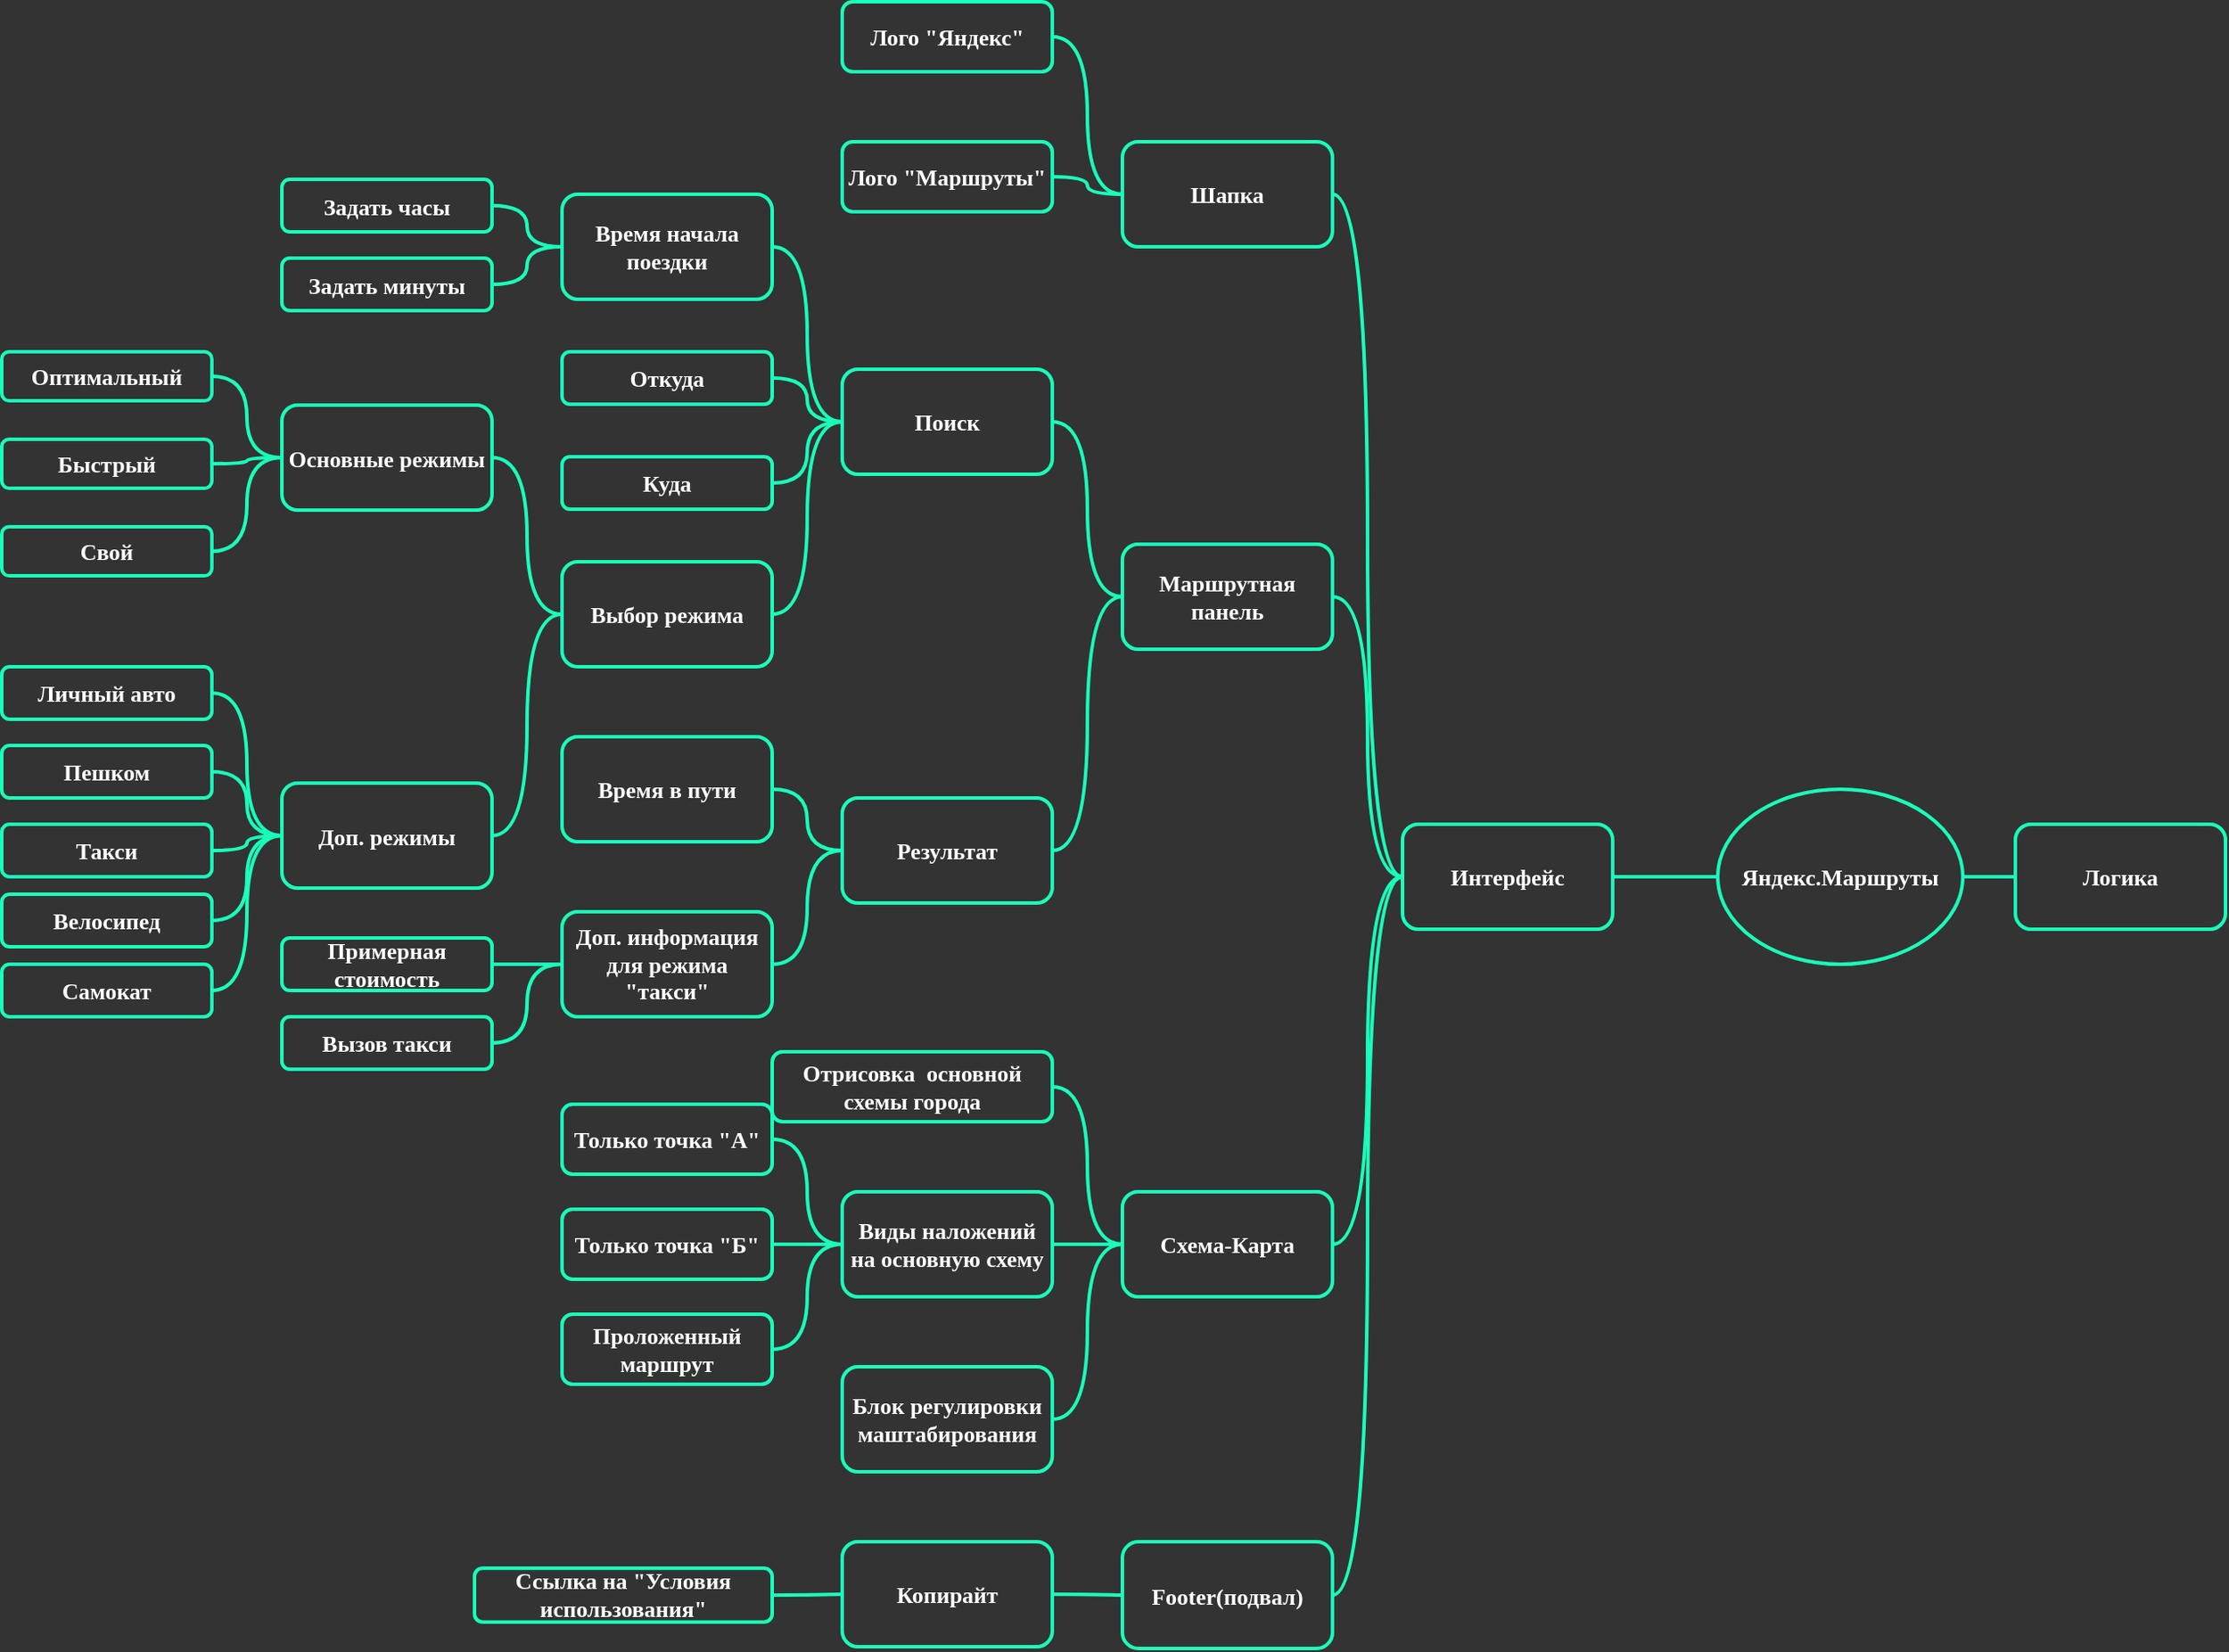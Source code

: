 <mxfile version="12.9.3" type="github"><diagram id="04NFNXWc2lqI_j0TzdUz" name="Страница 1"><mxGraphModel dx="1998" dy="1850" grid="1" gridSize="10" guides="1" tooltips="1" connect="1" arrows="1" fold="1" page="1" pageScale="1" pageWidth="827" pageHeight="1169" background="#333333" math="0" shadow="0"><root><mxCell id="0"/><mxCell id="1" parent="0"/><mxCell id="EEbd4EJKothGvuQdx9ed-5" value="" style="edgeStyle=orthogonalEdgeStyle;rounded=0;orthogonalLoop=1;jettySize=auto;html=1;endArrow=none;endFill=0;strokeWidth=2;fontColor=#FFFFFF;labelBackgroundColor=none;strokeColor=#19FFBA;fontStyle=1;fontFamily=Georgia;fontSize=13;" edge="1" parent="1" source="EEbd4EJKothGvuQdx9ed-1" target="EEbd4EJKothGvuQdx9ed-2"><mxGeometry relative="1" as="geometry"/></mxCell><mxCell id="EEbd4EJKothGvuQdx9ed-6" value="" style="edgeStyle=orthogonalEdgeStyle;rounded=0;orthogonalLoop=1;jettySize=auto;html=1;endArrow=none;endFill=0;strokeWidth=2;fontColor=#FFFFFF;labelBackgroundColor=none;strokeColor=#19FFBA;fontStyle=1;fontFamily=Georgia;fontSize=13;" edge="1" parent="1" source="EEbd4EJKothGvuQdx9ed-1" target="EEbd4EJKothGvuQdx9ed-3"><mxGeometry relative="1" as="geometry"/></mxCell><mxCell id="EEbd4EJKothGvuQdx9ed-1" value="Яндекс.Маршруты" style="ellipse;whiteSpace=wrap;html=1;strokeWidth=2;labelBackgroundColor=none;strokeColor=#19FFBA;fontColor=#FFFFFF;fillColor=none;fontStyle=1;fontFamily=Georgia;fontSize=13;" vertex="1" parent="1"><mxGeometry x="380" y="200" width="140" height="100" as="geometry"/></mxCell><mxCell id="EEbd4EJKothGvuQdx9ed-2" value="Логика" style="rounded=1;whiteSpace=wrap;html=1;strokeWidth=2;labelBackgroundColor=none;strokeColor=#19FFBA;fontColor=#FFFFFF;fillColor=none;fontStyle=1;fontFamily=Georgia;fontSize=13;" vertex="1" parent="1"><mxGeometry x="550" y="220" width="120" height="60" as="geometry"/></mxCell><mxCell id="EEbd4EJKothGvuQdx9ed-31" value="" style="edgeStyle=orthogonalEdgeStyle;rounded=0;orthogonalLoop=1;jettySize=auto;html=1;endArrow=none;endFill=0;curved=1;entryX=1;entryY=0.5;entryDx=0;entryDy=0;strokeWidth=2;fontColor=#FFFFFF;labelBackgroundColor=none;strokeColor=#19FFBA;fontStyle=1;fontFamily=Georgia;fontSize=13;" edge="1" parent="1" source="EEbd4EJKothGvuQdx9ed-3" target="EEbd4EJKothGvuQdx9ed-13"><mxGeometry relative="1" as="geometry"><mxPoint x="134" y="120" as="targetPoint"/></mxGeometry></mxCell><mxCell id="EEbd4EJKothGvuQdx9ed-3" value="Интерфейс" style="rounded=1;whiteSpace=wrap;html=1;strokeWidth=2;labelBackgroundColor=none;strokeColor=#19FFBA;fontColor=#FFFFFF;fillColor=none;fontStyle=1;fontFamily=Georgia;fontSize=13;" vertex="1" parent="1"><mxGeometry x="200" y="220" width="120" height="60" as="geometry"/></mxCell><mxCell id="EEbd4EJKothGvuQdx9ed-99" value="" style="edgeStyle=orthogonalEdgeStyle;curved=1;rounded=0;orthogonalLoop=1;jettySize=auto;html=1;labelBackgroundColor=none;endArrow=none;endFill=0;strokeColor=#19FFBA;strokeWidth=2;fontFamily=Georgia;fontSize=13;fontColor=#FFFFFF;entryX=0;entryY=0.5;entryDx=0;entryDy=0;" edge="1" parent="1" source="EEbd4EJKothGvuQdx9ed-10" target="EEbd4EJKothGvuQdx9ed-3"><mxGeometry relative="1" as="geometry"><mxPoint x="240" y="330" as="targetPoint"/></mxGeometry></mxCell><mxCell id="EEbd4EJKothGvuQdx9ed-153" value="" style="edgeStyle=orthogonalEdgeStyle;curved=1;rounded=0;comic=0;orthogonalLoop=1;jettySize=auto;html=1;labelBackgroundColor=none;endArrow=none;endFill=0;strokeColor=#19FFBA;strokeWidth=2;fontFamily=Georgia;fontSize=13;fontColor=#FFFFFF;entryX=1;entryY=0.5;entryDx=0;entryDy=0;" edge="1" parent="1" source="EEbd4EJKothGvuQdx9ed-10" target="EEbd4EJKothGvuQdx9ed-129"><mxGeometry relative="1" as="geometry"/></mxCell><mxCell id="EEbd4EJKothGvuQdx9ed-154" value="" style="edgeStyle=orthogonalEdgeStyle;curved=1;rounded=0;comic=0;orthogonalLoop=1;jettySize=auto;html=1;labelBackgroundColor=none;endArrow=none;endFill=0;strokeColor=#19FFBA;strokeWidth=2;fontFamily=Georgia;fontSize=13;fontColor=#FFFFFF;" edge="1" parent="1" source="EEbd4EJKothGvuQdx9ed-10" target="EEbd4EJKothGvuQdx9ed-131"><mxGeometry relative="1" as="geometry"/></mxCell><mxCell id="EEbd4EJKothGvuQdx9ed-155" value="" style="edgeStyle=orthogonalEdgeStyle;curved=1;rounded=0;comic=0;orthogonalLoop=1;jettySize=auto;html=1;labelBackgroundColor=none;endArrow=none;endFill=0;strokeColor=#19FFBA;strokeWidth=2;fontFamily=Georgia;fontSize=13;fontColor=#FFFFFF;entryX=1;entryY=0.5;entryDx=0;entryDy=0;" edge="1" parent="1" source="EEbd4EJKothGvuQdx9ed-10" target="EEbd4EJKothGvuQdx9ed-144"><mxGeometry relative="1" as="geometry"/></mxCell><mxCell id="EEbd4EJKothGvuQdx9ed-10" value="Схема-Карта" style="rounded=1;whiteSpace=wrap;html=1;strokeWidth=2;labelBackgroundColor=none;strokeColor=#19FFBA;fontColor=#FFFFFF;fillColor=none;fontStyle=1;fontFamily=Georgia;fontSize=13;" vertex="1" parent="1"><mxGeometry x="40" y="430" width="120" height="60" as="geometry"/></mxCell><mxCell id="EEbd4EJKothGvuQdx9ed-43" value="" style="edgeStyle=orthogonalEdgeStyle;curved=1;rounded=0;orthogonalLoop=1;jettySize=auto;html=1;labelBackgroundColor=none;endArrow=none;endFill=0;strokeColor=#19FFBA;strokeWidth=2;fontFamily=Georgia;fontSize=13;fontColor=#FFFFFF;entryX=1;entryY=0.5;entryDx=0;entryDy=0;" edge="1" parent="1" source="EEbd4EJKothGvuQdx9ed-12" target="EEbd4EJKothGvuQdx9ed-42"><mxGeometry relative="1" as="geometry"/></mxCell><mxCell id="EEbd4EJKothGvuQdx9ed-65" value="" style="edgeStyle=orthogonalEdgeStyle;curved=1;rounded=0;orthogonalLoop=1;jettySize=auto;html=1;labelBackgroundColor=none;endArrow=none;endFill=0;strokeColor=#19FFBA;strokeWidth=2;fontFamily=Georgia;fontSize=13;fontColor=#FFFFFF;entryX=1;entryY=0.5;entryDx=0;entryDy=0;" edge="1" parent="1" source="EEbd4EJKothGvuQdx9ed-42" target="EEbd4EJKothGvuQdx9ed-64"><mxGeometry relative="1" as="geometry"/></mxCell><mxCell id="EEbd4EJKothGvuQdx9ed-67" value="" style="edgeStyle=orthogonalEdgeStyle;curved=1;rounded=0;orthogonalLoop=1;jettySize=auto;html=1;labelBackgroundColor=none;endArrow=none;endFill=0;strokeColor=#19FFBA;strokeWidth=2;fontFamily=Georgia;fontSize=13;fontColor=#FFFFFF;" edge="1" parent="1" source="EEbd4EJKothGvuQdx9ed-42" target="EEbd4EJKothGvuQdx9ed-66"><mxGeometry relative="1" as="geometry"/></mxCell><mxCell id="EEbd4EJKothGvuQdx9ed-42" value="Время начала поездки" style="rounded=1;whiteSpace=wrap;html=1;strokeWidth=2;labelBackgroundColor=none;strokeColor=#19FFBA;fontColor=#FFFFFF;fillColor=none;fontStyle=1;fontFamily=Georgia;fontSize=13;" vertex="1" parent="1"><mxGeometry x="-280" y="-140" width="120" height="60" as="geometry"/></mxCell><mxCell id="EEbd4EJKothGvuQdx9ed-66" value="Задать минуты" style="rounded=1;whiteSpace=wrap;html=1;strokeWidth=2;labelBackgroundColor=none;strokeColor=#19FFBA;fontColor=#FFFFFF;fillColor=none;fontStyle=1;fontFamily=Georgia;fontSize=13;" vertex="1" parent="1"><mxGeometry x="-440" y="-103.5" width="120" height="30" as="geometry"/></mxCell><mxCell id="EEbd4EJKothGvuQdx9ed-64" value="Задать часы" style="rounded=1;whiteSpace=wrap;html=1;strokeWidth=2;labelBackgroundColor=none;strokeColor=#19FFBA;fontColor=#FFFFFF;fillColor=none;fontStyle=1;fontFamily=Georgia;fontSize=13;" vertex="1" parent="1"><mxGeometry x="-440" y="-148.5" width="120" height="30" as="geometry"/></mxCell><mxCell id="EEbd4EJKothGvuQdx9ed-38" value="" style="edgeStyle=orthogonalEdgeStyle;curved=1;rounded=0;orthogonalLoop=1;jettySize=auto;html=1;labelBackgroundColor=none;endArrow=none;endFill=0;strokeColor=#19FFBA;strokeWidth=2;fontFamily=Georgia;fontSize=13;fontColor=#FFFFFF;entryX=1;entryY=0.5;entryDx=0;entryDy=0;" edge="1" parent="1" source="EEbd4EJKothGvuQdx9ed-13" target="EEbd4EJKothGvuQdx9ed-37"><mxGeometry relative="1" as="geometry"/></mxCell><mxCell id="EEbd4EJKothGvuQdx9ed-13" value="Шапка" style="rounded=1;whiteSpace=wrap;html=1;strokeWidth=2;labelBackgroundColor=none;strokeColor=#19FFBA;fontColor=#FFFFFF;fillColor=none;fontStyle=1;fontFamily=Georgia;fontSize=13;" vertex="1" parent="1"><mxGeometry x="40" y="-170" width="120" height="60" as="geometry"/></mxCell><mxCell id="EEbd4EJKothGvuQdx9ed-37" value="Лого &quot;Яндекс&quot;" style="rounded=1;whiteSpace=wrap;html=1;strokeWidth=2;labelBackgroundColor=none;strokeColor=#19FFBA;fontColor=#FFFFFF;fillColor=none;fontStyle=1;fontFamily=Georgia;fontSize=13;" vertex="1" parent="1"><mxGeometry x="-120" y="-250" width="120" height="40" as="geometry"/></mxCell><mxCell id="EEbd4EJKothGvuQdx9ed-14" value="Footer(подвал)" style="rounded=1;whiteSpace=wrap;html=1;strokeWidth=2;labelBackgroundColor=none;strokeColor=#19FFBA;fontColor=#FFFFFF;fillColor=none;fontStyle=1;fontFamily=Georgia;fontSize=13;" vertex="1" parent="1"><mxGeometry x="40" y="630" width="120" height="61" as="geometry"/></mxCell><mxCell id="EEbd4EJKothGvuQdx9ed-162" value="" style="edgeStyle=orthogonalEdgeStyle;curved=1;rounded=0;comic=0;orthogonalLoop=1;jettySize=auto;html=1;labelBackgroundColor=none;endArrow=none;endFill=0;strokeColor=#19FFBA;strokeWidth=2;fontFamily=Georgia;fontSize=13;fontColor=#FFFFFF;" edge="1" parent="1" source="EEbd4EJKothGvuQdx9ed-156" target="EEbd4EJKothGvuQdx9ed-159"><mxGeometry relative="1" as="geometry"/></mxCell><mxCell id="EEbd4EJKothGvuQdx9ed-156" value="Ссылка на &quot;Условия использования&quot;" style="rounded=1;whiteSpace=wrap;html=1;strokeWidth=2;labelBackgroundColor=none;strokeColor=#19FFBA;fontColor=#FFFFFF;fillColor=none;fontStyle=1;fontFamily=Georgia;fontSize=13;" vertex="1" parent="1"><mxGeometry x="-330" y="645.16" width="170" height="30.67" as="geometry"/></mxCell><mxCell id="EEbd4EJKothGvuQdx9ed-32" value="" style="edgeStyle=orthogonalEdgeStyle;rounded=0;orthogonalLoop=1;jettySize=auto;html=1;endArrow=none;endFill=0;curved=1;entryX=1;entryY=0.5;entryDx=0;entryDy=0;strokeWidth=2;fontColor=#FFFFFF;labelBackgroundColor=none;strokeColor=#19FFBA;fontStyle=1;fontFamily=Georgia;fontSize=13;exitX=0;exitY=0.5;exitDx=0;exitDy=0;" edge="1" parent="1" source="EEbd4EJKothGvuQdx9ed-3" target="EEbd4EJKothGvuQdx9ed-14"><mxGeometry relative="1" as="geometry"><mxPoint x="210" y="250" as="sourcePoint"/><mxPoint x="140" y="260" as="targetPoint"/></mxGeometry></mxCell><mxCell id="EEbd4EJKothGvuQdx9ed-41" value="" style="edgeStyle=orthogonalEdgeStyle;curved=1;rounded=0;orthogonalLoop=1;jettySize=auto;html=1;labelBackgroundColor=none;endArrow=none;endFill=0;strokeColor=#19FFBA;strokeWidth=2;fontFamily=Georgia;fontSize=13;fontColor=#FFFFFF;" edge="1" parent="1" source="EEbd4EJKothGvuQdx9ed-39" target="EEbd4EJKothGvuQdx9ed-13"><mxGeometry relative="1" as="geometry"/></mxCell><mxCell id="EEbd4EJKothGvuQdx9ed-39" value="Лого &quot;Маршруты&quot;" style="rounded=1;whiteSpace=wrap;html=1;strokeWidth=2;labelBackgroundColor=none;strokeColor=#19FFBA;fontColor=#FFFFFF;fillColor=none;fontStyle=1;fontFamily=Georgia;fontSize=13;" vertex="1" parent="1"><mxGeometry x="-120" y="-170" width="120" height="40" as="geometry"/></mxCell><mxCell id="EEbd4EJKothGvuQdx9ed-103" value="" style="edgeStyle=orthogonalEdgeStyle;curved=1;rounded=0;orthogonalLoop=1;jettySize=auto;html=1;labelBackgroundColor=none;endArrow=none;endFill=0;strokeColor=#19FFBA;strokeWidth=2;fontFamily=Georgia;fontSize=13;fontColor=#FFFFFF;" edge="1" parent="1" source="EEbd4EJKothGvuQdx9ed-44" target="EEbd4EJKothGvuQdx9ed-12"><mxGeometry relative="1" as="geometry"/></mxCell><mxCell id="EEbd4EJKothGvuQdx9ed-44" value="Откуда" style="rounded=1;whiteSpace=wrap;html=1;strokeWidth=2;labelBackgroundColor=none;strokeColor=#19FFBA;fontColor=#FFFFFF;fillColor=none;fontStyle=1;fontFamily=Georgia;fontSize=13;" vertex="1" parent="1"><mxGeometry x="-280" y="-50" width="120" height="30" as="geometry"/></mxCell><mxCell id="EEbd4EJKothGvuQdx9ed-45" value="Куда" style="rounded=1;whiteSpace=wrap;html=1;strokeWidth=2;labelBackgroundColor=none;strokeColor=#19FFBA;fontColor=#FFFFFF;fillColor=none;fontStyle=1;fontFamily=Georgia;fontSize=13;" vertex="1" parent="1"><mxGeometry x="-280" y="10" width="120" height="30" as="geometry"/></mxCell><mxCell id="EEbd4EJKothGvuQdx9ed-46" value="Выбор режима" style="rounded=1;whiteSpace=wrap;html=1;strokeWidth=2;labelBackgroundColor=none;strokeColor=#19FFBA;fontColor=#FFFFFF;fillColor=none;fontStyle=1;fontFamily=Georgia;fontSize=13;" vertex="1" parent="1"><mxGeometry x="-280" y="70" width="120" height="60" as="geometry"/></mxCell><mxCell id="EEbd4EJKothGvuQdx9ed-102" value="" style="edgeStyle=orthogonalEdgeStyle;curved=1;rounded=0;orthogonalLoop=1;jettySize=auto;html=1;labelBackgroundColor=none;endArrow=none;endFill=0;strokeColor=#19FFBA;strokeWidth=2;fontFamily=Georgia;fontSize=13;fontColor=#FFFFFF;entryX=0;entryY=0.5;entryDx=0;entryDy=0;" edge="1" parent="1" source="EEbd4EJKothGvuQdx9ed-82" target="EEbd4EJKothGvuQdx9ed-46"><mxGeometry relative="1" as="geometry"/></mxCell><mxCell id="EEbd4EJKothGvuQdx9ed-82" value="Основные режимы" style="rounded=1;whiteSpace=wrap;html=1;strokeWidth=2;labelBackgroundColor=none;strokeColor=#19FFBA;fontColor=#FFFFFF;fillColor=none;fontStyle=1;fontFamily=Georgia;fontSize=13;" vertex="1" parent="1"><mxGeometry x="-440" y="-19.5" width="120" height="60" as="geometry"/></mxCell><mxCell id="EEbd4EJKothGvuQdx9ed-68" value="Оптимальный" style="rounded=1;whiteSpace=wrap;html=1;strokeWidth=2;labelBackgroundColor=none;strokeColor=#19FFBA;fontColor=#FFFFFF;fillColor=none;fontStyle=1;fontFamily=Georgia;fontSize=13;" vertex="1" parent="1"><mxGeometry x="-600" y="-50" width="120" height="28" as="geometry"/></mxCell><mxCell id="EEbd4EJKothGvuQdx9ed-61" value="" style="edgeStyle=orthogonalEdgeStyle;curved=1;rounded=0;orthogonalLoop=1;jettySize=auto;html=1;labelBackgroundColor=none;endArrow=none;endFill=0;strokeColor=#19FFBA;strokeWidth=2;fontFamily=Georgia;fontSize=13;fontColor=#FFFFFF;entryX=0;entryY=0.5;entryDx=0;entryDy=0;" edge="1" parent="1" source="EEbd4EJKothGvuQdx9ed-12" target="EEbd4EJKothGvuQdx9ed-57"><mxGeometry relative="1" as="geometry"><mxPoint x="10" y="-10" as="targetPoint"/></mxGeometry></mxCell><mxCell id="EEbd4EJKothGvuQdx9ed-12" value="Поиск" style="rounded=1;whiteSpace=wrap;html=1;strokeWidth=2;labelBackgroundColor=none;strokeColor=#19FFBA;fontColor=#FFFFFF;fillColor=none;fontStyle=1;fontFamily=Georgia;fontSize=13;" vertex="1" parent="1"><mxGeometry x="-120" y="-40" width="120" height="60" as="geometry"/></mxCell><mxCell id="EEbd4EJKothGvuQdx9ed-53" value="" style="edgeStyle=orthogonalEdgeStyle;curved=1;rounded=0;orthogonalLoop=1;jettySize=auto;html=1;labelBackgroundColor=none;endArrow=none;endFill=0;strokeColor=#19FFBA;strokeWidth=2;fontFamily=Georgia;fontSize=13;fontColor=#FFFFFF;entryX=1;entryY=0.5;entryDx=0;entryDy=0;exitX=0;exitY=0.5;exitDx=0;exitDy=0;" edge="1" parent="1" source="EEbd4EJKothGvuQdx9ed-12" target="EEbd4EJKothGvuQdx9ed-45"><mxGeometry relative="1" as="geometry"><mxPoint x="-200" as="sourcePoint"/><mxPoint x="-270" y="-30" as="targetPoint"/></mxGeometry></mxCell><mxCell id="EEbd4EJKothGvuQdx9ed-54" value="" style="edgeStyle=orthogonalEdgeStyle;curved=1;rounded=0;orthogonalLoop=1;jettySize=auto;html=1;labelBackgroundColor=none;endArrow=none;endFill=0;strokeColor=#19FFBA;strokeWidth=2;fontFamily=Georgia;fontSize=13;fontColor=#FFFFFF;entryX=1;entryY=0.5;entryDx=0;entryDy=0;exitX=0;exitY=0.5;exitDx=0;exitDy=0;" edge="1" parent="1" source="EEbd4EJKothGvuQdx9ed-12" target="EEbd4EJKothGvuQdx9ed-46"><mxGeometry relative="1" as="geometry"><mxPoint x="-180" y="10" as="sourcePoint"/><mxPoint x="-260" y="-20" as="targetPoint"/></mxGeometry></mxCell><mxCell id="EEbd4EJKothGvuQdx9ed-101" value="" style="edgeStyle=orthogonalEdgeStyle;curved=1;rounded=0;orthogonalLoop=1;jettySize=auto;html=1;labelBackgroundColor=none;endArrow=none;endFill=0;strokeColor=#19FFBA;strokeWidth=2;fontFamily=Georgia;fontSize=13;fontColor=#FFFFFF;entryX=0;entryY=0.5;entryDx=0;entryDy=0;" edge="1" parent="1" source="EEbd4EJKothGvuQdx9ed-57" target="EEbd4EJKothGvuQdx9ed-3"><mxGeometry relative="1" as="geometry"><mxPoint x="240" y="90.0" as="targetPoint"/></mxGeometry></mxCell><mxCell id="EEbd4EJKothGvuQdx9ed-57" value="Маршрутная панель" style="rounded=1;whiteSpace=wrap;html=1;strokeWidth=2;labelBackgroundColor=none;strokeColor=#19FFBA;fontColor=#FFFFFF;fillColor=none;fontStyle=1;fontFamily=Georgia;fontSize=13;" vertex="1" parent="1"><mxGeometry x="40" y="60" width="120" height="60" as="geometry"/></mxCell><mxCell id="EEbd4EJKothGvuQdx9ed-63" value="" style="edgeStyle=orthogonalEdgeStyle;curved=1;rounded=0;orthogonalLoop=1;jettySize=auto;html=1;labelBackgroundColor=none;endArrow=none;endFill=0;strokeColor=#19FFBA;strokeWidth=2;fontFamily=Georgia;fontSize=13;fontColor=#FFFFFF;entryX=0;entryY=0.5;entryDx=0;entryDy=0;" edge="1" parent="1" source="EEbd4EJKothGvuQdx9ed-59" target="EEbd4EJKothGvuQdx9ed-57"><mxGeometry relative="1" as="geometry"><mxPoint x="10" y="190" as="targetPoint"/></mxGeometry></mxCell><mxCell id="EEbd4EJKothGvuQdx9ed-59" value="Результат" style="rounded=1;whiteSpace=wrap;html=1;strokeWidth=2;labelBackgroundColor=none;strokeColor=#19FFBA;fontColor=#FFFFFF;fillColor=none;fontStyle=1;fontFamily=Georgia;fontSize=13;" vertex="1" parent="1"><mxGeometry x="-120" y="205" width="120" height="60" as="geometry"/></mxCell><mxCell id="EEbd4EJKothGvuQdx9ed-120" value="" style="edgeStyle=orthogonalEdgeStyle;curved=1;rounded=0;orthogonalLoop=1;jettySize=auto;html=1;labelBackgroundColor=none;endArrow=none;endFill=0;strokeColor=#19FFBA;strokeWidth=2;fontFamily=Georgia;fontSize=13;fontColor=#FFFFFF;entryX=0;entryY=0.5;entryDx=0;entryDy=0;" edge="1" parent="1" source="EEbd4EJKothGvuQdx9ed-106" target="EEbd4EJKothGvuQdx9ed-59"><mxGeometry relative="1" as="geometry"><mxPoint x="-80" y="185.0" as="targetPoint"/></mxGeometry></mxCell><mxCell id="EEbd4EJKothGvuQdx9ed-106" value="Время в пути" style="rounded=1;whiteSpace=wrap;html=1;strokeWidth=2;labelBackgroundColor=none;strokeColor=#19FFBA;fontColor=#FFFFFF;fillColor=none;fontStyle=1;fontFamily=Georgia;fontSize=13;" vertex="1" parent="1"><mxGeometry x="-280" y="170" width="120" height="60" as="geometry"/></mxCell><mxCell id="EEbd4EJKothGvuQdx9ed-86" value="" style="edgeStyle=orthogonalEdgeStyle;curved=1;rounded=0;orthogonalLoop=1;jettySize=auto;html=1;labelBackgroundColor=none;endArrow=none;endFill=0;strokeColor=#19FFBA;strokeWidth=2;fontFamily=Georgia;fontSize=13;fontColor=#FFFFFF;" edge="1" parent="1" source="EEbd4EJKothGvuQdx9ed-70" target="EEbd4EJKothGvuQdx9ed-82"><mxGeometry relative="1" as="geometry"/></mxCell><mxCell id="EEbd4EJKothGvuQdx9ed-70" value="Быстрый" style="rounded=1;whiteSpace=wrap;html=1;strokeWidth=2;labelBackgroundColor=none;strokeColor=#19FFBA;fontColor=#FFFFFF;fillColor=none;fontStyle=1;fontFamily=Georgia;fontSize=13;" vertex="1" parent="1"><mxGeometry x="-600" width="120" height="28" as="geometry"/></mxCell><mxCell id="EEbd4EJKothGvuQdx9ed-72" value="Свой" style="rounded=1;whiteSpace=wrap;html=1;strokeWidth=2;labelBackgroundColor=none;strokeColor=#19FFBA;fontColor=#FFFFFF;fillColor=none;fontStyle=1;fontFamily=Georgia;fontSize=13;" vertex="1" parent="1"><mxGeometry x="-600" y="50" width="120" height="28" as="geometry"/></mxCell><mxCell id="EEbd4EJKothGvuQdx9ed-73" value="Личный авто" style="rounded=1;whiteSpace=wrap;html=1;strokeWidth=2;labelBackgroundColor=none;strokeColor=#19FFBA;fontColor=#FFFFFF;fillColor=none;fontStyle=1;fontFamily=Georgia;fontSize=13;" vertex="1" parent="1"><mxGeometry x="-600" y="130" width="120" height="30" as="geometry"/></mxCell><mxCell id="EEbd4EJKothGvuQdx9ed-84" value="Доп. режимы" style="rounded=1;whiteSpace=wrap;html=1;strokeWidth=2;labelBackgroundColor=none;strokeColor=#19FFBA;fontColor=#FFFFFF;fillColor=none;fontStyle=1;fontFamily=Georgia;fontSize=13;" vertex="1" parent="1"><mxGeometry x="-440" y="196.5" width="120" height="60" as="geometry"/></mxCell><mxCell id="EEbd4EJKothGvuQdx9ed-85" value="" style="edgeStyle=orthogonalEdgeStyle;curved=1;rounded=0;orthogonalLoop=1;jettySize=auto;html=1;labelBackgroundColor=none;endArrow=none;endFill=0;strokeColor=#19FFBA;strokeWidth=2;fontFamily=Georgia;fontSize=13;fontColor=#FFFFFF;entryX=1;entryY=0.5;entryDx=0;entryDy=0;exitX=0;exitY=0.5;exitDx=0;exitDy=0;" edge="1" parent="1" source="EEbd4EJKothGvuQdx9ed-46" target="EEbd4EJKothGvuQdx9ed-84"><mxGeometry relative="1" as="geometry"><mxPoint x="-390" y="100.0" as="sourcePoint"/><mxPoint x="-470" y="148" as="targetPoint"/></mxGeometry></mxCell><mxCell id="EEbd4EJKothGvuQdx9ed-87" value="" style="edgeStyle=orthogonalEdgeStyle;curved=1;rounded=0;orthogonalLoop=1;jettySize=auto;html=1;labelBackgroundColor=none;endArrow=none;endFill=0;strokeColor=#19FFBA;strokeWidth=2;fontFamily=Georgia;fontSize=13;fontColor=#FFFFFF;exitX=1;exitY=0.5;exitDx=0;exitDy=0;entryX=0;entryY=0.5;entryDx=0;entryDy=0;" edge="1" parent="1" source="EEbd4EJKothGvuQdx9ed-68" target="EEbd4EJKothGvuQdx9ed-82"><mxGeometry relative="1" as="geometry"><mxPoint x="-650" y="14" as="sourcePoint"/><mxPoint x="-590" y="14" as="targetPoint"/></mxGeometry></mxCell><mxCell id="EEbd4EJKothGvuQdx9ed-88" value="" style="edgeStyle=orthogonalEdgeStyle;curved=1;rounded=0;orthogonalLoop=1;jettySize=auto;html=1;labelBackgroundColor=none;endArrow=none;endFill=0;strokeColor=#19FFBA;strokeWidth=2;fontFamily=Georgia;fontSize=13;fontColor=#FFFFFF;exitX=1;exitY=0.5;exitDx=0;exitDy=0;entryX=0;entryY=0.5;entryDx=0;entryDy=0;" edge="1" parent="1" source="EEbd4EJKothGvuQdx9ed-72" target="EEbd4EJKothGvuQdx9ed-82"><mxGeometry relative="1" as="geometry"><mxPoint x="-640" y="24" as="sourcePoint"/><mxPoint x="-580" y="24" as="targetPoint"/></mxGeometry></mxCell><mxCell id="EEbd4EJKothGvuQdx9ed-93" value="" style="edgeStyle=orthogonalEdgeStyle;curved=1;rounded=0;orthogonalLoop=1;jettySize=auto;html=1;labelBackgroundColor=none;endArrow=none;endFill=0;strokeColor=#19FFBA;strokeWidth=2;fontFamily=Georgia;fontSize=13;fontColor=#FFFFFF;" edge="1" parent="1" source="EEbd4EJKothGvuQdx9ed-89" target="EEbd4EJKothGvuQdx9ed-84"><mxGeometry relative="1" as="geometry"/></mxCell><mxCell id="EEbd4EJKothGvuQdx9ed-89" value="Пешком" style="rounded=1;whiteSpace=wrap;html=1;strokeWidth=2;labelBackgroundColor=none;strokeColor=#19FFBA;fontColor=#FFFFFF;fillColor=none;fontStyle=1;fontFamily=Georgia;fontSize=13;" vertex="1" parent="1"><mxGeometry x="-600" y="175" width="120" height="30" as="geometry"/></mxCell><mxCell id="EEbd4EJKothGvuQdx9ed-90" value="Такси" style="rounded=1;whiteSpace=wrap;html=1;strokeWidth=2;labelBackgroundColor=none;strokeColor=#19FFBA;fontColor=#FFFFFF;fillColor=none;fontStyle=1;fontFamily=Georgia;fontSize=13;" vertex="1" parent="1"><mxGeometry x="-600" y="220" width="120" height="30" as="geometry"/></mxCell><mxCell id="EEbd4EJKothGvuQdx9ed-91" value="Велосипед" style="rounded=1;whiteSpace=wrap;html=1;strokeWidth=2;labelBackgroundColor=none;strokeColor=#19FFBA;fontColor=#FFFFFF;fillColor=none;fontStyle=1;fontFamily=Georgia;fontSize=13;" vertex="1" parent="1"><mxGeometry x="-600" y="260" width="120" height="30" as="geometry"/></mxCell><mxCell id="EEbd4EJKothGvuQdx9ed-92" value="Самокат" style="rounded=1;whiteSpace=wrap;html=1;strokeWidth=2;labelBackgroundColor=none;strokeColor=#19FFBA;fontColor=#FFFFFF;fillColor=none;fontStyle=1;fontFamily=Georgia;fontSize=13;" vertex="1" parent="1"><mxGeometry x="-600" y="300" width="120" height="30" as="geometry"/></mxCell><mxCell id="EEbd4EJKothGvuQdx9ed-94" value="" style="edgeStyle=orthogonalEdgeStyle;curved=1;rounded=0;orthogonalLoop=1;jettySize=auto;html=1;labelBackgroundColor=none;endArrow=none;endFill=0;strokeColor=#19FFBA;strokeWidth=2;fontFamily=Georgia;fontSize=13;fontColor=#FFFFFF;exitX=1;exitY=0.5;exitDx=0;exitDy=0;entryX=0;entryY=0.5;entryDx=0;entryDy=0;" edge="1" parent="1" source="EEbd4EJKothGvuQdx9ed-73" target="EEbd4EJKothGvuQdx9ed-84"><mxGeometry relative="1" as="geometry"><mxPoint x="-650" y="190" as="sourcePoint"/><mxPoint x="-590" y="190" as="targetPoint"/></mxGeometry></mxCell><mxCell id="EEbd4EJKothGvuQdx9ed-95" value="" style="edgeStyle=orthogonalEdgeStyle;curved=1;rounded=0;orthogonalLoop=1;jettySize=auto;html=1;labelBackgroundColor=none;endArrow=none;endFill=0;strokeColor=#19FFBA;strokeWidth=2;fontFamily=Georgia;fontSize=13;fontColor=#FFFFFF;exitX=1;exitY=0.5;exitDx=0;exitDy=0;entryX=0;entryY=0.5;entryDx=0;entryDy=0;" edge="1" parent="1" source="EEbd4EJKothGvuQdx9ed-90" target="EEbd4EJKothGvuQdx9ed-84"><mxGeometry relative="1" as="geometry"><mxPoint x="-640" y="200" as="sourcePoint"/><mxPoint x="-580" y="200" as="targetPoint"/></mxGeometry></mxCell><mxCell id="EEbd4EJKothGvuQdx9ed-96" value="" style="edgeStyle=orthogonalEdgeStyle;curved=1;rounded=0;orthogonalLoop=1;jettySize=auto;html=1;labelBackgroundColor=none;endArrow=none;endFill=0;strokeColor=#19FFBA;strokeWidth=2;fontFamily=Georgia;fontSize=13;fontColor=#FFFFFF;exitX=1;exitY=0.5;exitDx=0;exitDy=0;entryX=0;entryY=0.5;entryDx=0;entryDy=0;" edge="1" parent="1" source="EEbd4EJKothGvuQdx9ed-91" target="EEbd4EJKothGvuQdx9ed-84"><mxGeometry relative="1" as="geometry"><mxPoint x="-630" y="210" as="sourcePoint"/><mxPoint x="-570" y="210" as="targetPoint"/></mxGeometry></mxCell><mxCell id="EEbd4EJKothGvuQdx9ed-97" value="" style="edgeStyle=orthogonalEdgeStyle;curved=1;rounded=0;orthogonalLoop=1;jettySize=auto;html=1;labelBackgroundColor=none;endArrow=none;endFill=0;strokeColor=#19FFBA;strokeWidth=2;fontFamily=Georgia;fontSize=13;fontColor=#FFFFFF;exitX=1;exitY=0.5;exitDx=0;exitDy=0;entryX=0;entryY=0.5;entryDx=0;entryDy=0;" edge="1" parent="1" source="EEbd4EJKothGvuQdx9ed-92" target="EEbd4EJKothGvuQdx9ed-84"><mxGeometry relative="1" as="geometry"><mxPoint x="-620" y="220" as="sourcePoint"/><mxPoint x="-560" y="220" as="targetPoint"/></mxGeometry></mxCell><mxCell id="EEbd4EJKothGvuQdx9ed-122" value="" style="edgeStyle=orthogonalEdgeStyle;curved=1;rounded=0;orthogonalLoop=1;jettySize=auto;html=1;labelBackgroundColor=none;endArrow=none;endFill=0;strokeColor=#19FFBA;strokeWidth=2;fontFamily=Georgia;fontSize=13;fontColor=#FFFFFF;entryX=0;entryY=0.5;entryDx=0;entryDy=0;" edge="1" parent="1" source="EEbd4EJKothGvuQdx9ed-109" target="EEbd4EJKothGvuQdx9ed-59"><mxGeometry relative="1" as="geometry"><mxPoint x="-80" y="285" as="targetPoint"/></mxGeometry></mxCell><mxCell id="EEbd4EJKothGvuQdx9ed-124" value="" style="edgeStyle=orthogonalEdgeStyle;curved=1;rounded=0;orthogonalLoop=1;jettySize=auto;html=1;labelBackgroundColor=none;endArrow=none;endFill=0;strokeColor=#19FFBA;strokeWidth=2;fontFamily=Georgia;fontSize=13;fontColor=#FFFFFF;" edge="1" parent="1" source="EEbd4EJKothGvuQdx9ed-109" target="EEbd4EJKothGvuQdx9ed-123"><mxGeometry relative="1" as="geometry"/></mxCell><mxCell id="EEbd4EJKothGvuQdx9ed-109" value="Доп. информация для режима &quot;такси&quot;" style="rounded=1;whiteSpace=wrap;html=1;strokeWidth=2;labelBackgroundColor=none;strokeColor=#19FFBA;fontColor=#FFFFFF;fillColor=none;fontStyle=1;fontFamily=Georgia;fontSize=13;" vertex="1" parent="1"><mxGeometry x="-280" y="270" width="120" height="60" as="geometry"/></mxCell><mxCell id="EEbd4EJKothGvuQdx9ed-123" value="Примерная стоимость" style="rounded=1;whiteSpace=wrap;html=1;strokeWidth=2;labelBackgroundColor=none;strokeColor=#19FFBA;fontColor=#FFFFFF;fillColor=none;fontStyle=1;fontFamily=Georgia;fontSize=13;" vertex="1" parent="1"><mxGeometry x="-440" y="285" width="120" height="30" as="geometry"/></mxCell><mxCell id="EEbd4EJKothGvuQdx9ed-127" value="" style="edgeStyle=orthogonalEdgeStyle;curved=1;rounded=0;orthogonalLoop=1;jettySize=auto;html=1;labelBackgroundColor=none;endArrow=none;endFill=0;strokeColor=#19FFBA;strokeWidth=2;fontFamily=Georgia;fontSize=13;fontColor=#FFFFFF;entryX=0;entryY=0.5;entryDx=0;entryDy=0;" edge="1" parent="1" source="EEbd4EJKothGvuQdx9ed-125" target="EEbd4EJKothGvuQdx9ed-109"><mxGeometry relative="1" as="geometry"><mxPoint x="-240" y="345" as="targetPoint"/></mxGeometry></mxCell><mxCell id="EEbd4EJKothGvuQdx9ed-125" value="Вызов такси" style="rounded=1;whiteSpace=wrap;html=1;strokeWidth=2;labelBackgroundColor=none;strokeColor=#19FFBA;fontColor=#FFFFFF;fillColor=none;fontStyle=1;fontFamily=Georgia;fontSize=13;" vertex="1" parent="1"><mxGeometry x="-440" y="330" width="120" height="30" as="geometry"/></mxCell><mxCell id="EEbd4EJKothGvuQdx9ed-129" value="Отрисовка&amp;nbsp; основной схемы города" style="rounded=1;whiteSpace=wrap;html=1;strokeWidth=2;labelBackgroundColor=none;strokeColor=#19FFBA;fontColor=#FFFFFF;fillColor=none;fontStyle=1;fontFamily=Georgia;fontSize=13;" vertex="1" parent="1"><mxGeometry x="-160" y="350" width="160" height="40" as="geometry"/></mxCell><mxCell id="EEbd4EJKothGvuQdx9ed-149" value="" style="edgeStyle=orthogonalEdgeStyle;curved=1;rounded=0;orthogonalLoop=1;jettySize=auto;html=1;labelBackgroundColor=none;endArrow=none;endFill=0;strokeColor=#19FFBA;strokeWidth=2;fontFamily=Georgia;fontSize=13;fontColor=#FFFFFF;entryX=1;entryY=0.5;entryDx=0;entryDy=0;comic=1;" edge="1" parent="1" source="EEbd4EJKothGvuQdx9ed-131" target="EEbd4EJKothGvuQdx9ed-145"><mxGeometry relative="1" as="geometry"/></mxCell><mxCell id="EEbd4EJKothGvuQdx9ed-150" value="" style="edgeStyle=orthogonalEdgeStyle;curved=1;rounded=0;orthogonalLoop=1;jettySize=auto;html=1;labelBackgroundColor=none;endArrow=none;endFill=0;strokeColor=#19FFBA;strokeWidth=2;fontFamily=Georgia;fontSize=13;fontColor=#FFFFFF;comic=1;" edge="1" parent="1" source="EEbd4EJKothGvuQdx9ed-131" target="EEbd4EJKothGvuQdx9ed-147"><mxGeometry relative="1" as="geometry"/></mxCell><mxCell id="EEbd4EJKothGvuQdx9ed-131" value="Виды наложений на основную схему" style="rounded=1;whiteSpace=wrap;html=1;strokeWidth=2;labelBackgroundColor=none;strokeColor=#19FFBA;fontColor=#FFFFFF;fillColor=none;fontStyle=1;fontFamily=Georgia;fontSize=13;" vertex="1" parent="1"><mxGeometry x="-120" y="430" width="120" height="60" as="geometry"/></mxCell><mxCell id="EEbd4EJKothGvuQdx9ed-145" value="Только точка &quot;А&quot;" style="rounded=1;whiteSpace=wrap;html=1;strokeWidth=2;labelBackgroundColor=none;strokeColor=#19FFBA;fontColor=#FFFFFF;fillColor=none;fontStyle=1;fontFamily=Georgia;fontSize=13;" vertex="1" parent="1"><mxGeometry x="-280" y="380" width="120" height="40" as="geometry"/></mxCell><mxCell id="EEbd4EJKothGvuQdx9ed-144" value="Блок регулировки маштабирования" style="rounded=1;whiteSpace=wrap;html=1;strokeWidth=2;labelBackgroundColor=none;strokeColor=#19FFBA;fontColor=#FFFFFF;fillColor=none;fontStyle=1;fontFamily=Georgia;fontSize=13;" vertex="1" parent="1"><mxGeometry x="-120" y="530" width="120" height="60" as="geometry"/></mxCell><mxCell id="EEbd4EJKothGvuQdx9ed-147" value="Только точка &quot;Б&quot;" style="rounded=1;whiteSpace=wrap;html=1;strokeWidth=2;labelBackgroundColor=none;strokeColor=#19FFBA;fontColor=#FFFFFF;fillColor=none;fontStyle=1;fontFamily=Georgia;fontSize=13;" vertex="1" parent="1"><mxGeometry x="-280" y="440" width="120" height="40" as="geometry"/></mxCell><mxCell id="EEbd4EJKothGvuQdx9ed-152" value="" style="edgeStyle=orthogonalEdgeStyle;curved=1;rounded=0;orthogonalLoop=1;jettySize=auto;html=1;labelBackgroundColor=none;endArrow=none;endFill=0;strokeColor=#19FFBA;strokeWidth=2;fontFamily=Georgia;fontSize=13;fontColor=#FFFFFF;entryX=0;entryY=0.5;entryDx=0;entryDy=0;comic=1;" edge="1" parent="1" source="EEbd4EJKothGvuQdx9ed-148" target="EEbd4EJKothGvuQdx9ed-131"><mxGeometry relative="1" as="geometry"><mxPoint x="-80" y="520" as="targetPoint"/></mxGeometry></mxCell><mxCell id="EEbd4EJKothGvuQdx9ed-148" value="Проложенный маршрут" style="rounded=1;whiteSpace=wrap;html=1;strokeWidth=2;labelBackgroundColor=none;strokeColor=#19FFBA;fontColor=#FFFFFF;fillColor=none;fontStyle=1;fontFamily=Georgia;fontSize=13;" vertex="1" parent="1"><mxGeometry x="-280" y="500" width="120" height="40" as="geometry"/></mxCell><mxCell id="EEbd4EJKothGvuQdx9ed-161" value="" style="edgeStyle=orthogonalEdgeStyle;curved=1;rounded=0;comic=0;orthogonalLoop=1;jettySize=auto;html=1;labelBackgroundColor=none;endArrow=none;endFill=0;strokeColor=#19FFBA;strokeWidth=2;fontFamily=Georgia;fontSize=13;fontColor=#FFFFFF;entryX=0;entryY=0.5;entryDx=0;entryDy=0;" edge="1" parent="1" source="EEbd4EJKothGvuQdx9ed-159" target="EEbd4EJKothGvuQdx9ed-14"><mxGeometry relative="1" as="geometry"><mxPoint x="80" y="695.335" as="targetPoint"/></mxGeometry></mxCell><mxCell id="EEbd4EJKothGvuQdx9ed-159" value="Копирайт" style="rounded=1;whiteSpace=wrap;html=1;strokeWidth=2;labelBackgroundColor=none;strokeColor=#19FFBA;fontColor=#FFFFFF;fillColor=none;fontStyle=1;fontFamily=Georgia;fontSize=13;" vertex="1" parent="1"><mxGeometry x="-120" y="630" width="120" height="60" as="geometry"/></mxCell></root></mxGraphModel></diagram></mxfile>